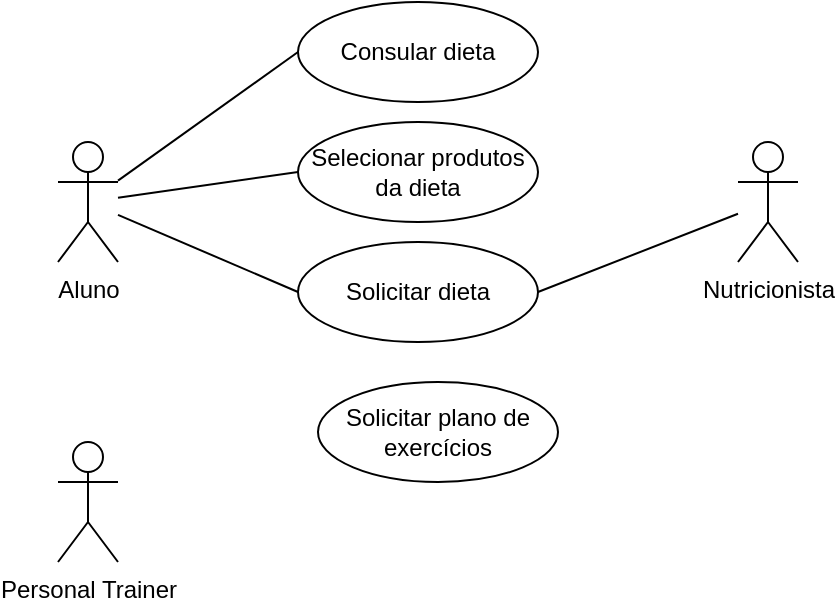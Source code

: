<mxfile version="24.0.2" type="device">
  <diagram name="Página-1" id="b0JLvSZYDRT4Mgk-a0De">
    <mxGraphModel dx="472" dy="770" grid="1" gridSize="10" guides="1" tooltips="1" connect="1" arrows="1" fold="1" page="0" pageScale="1" pageWidth="827" pageHeight="1169" math="0" shadow="0">
      <root>
        <mxCell id="0" />
        <mxCell id="1" parent="0" />
        <mxCell id="a8AoU_n1B9u0T8RcCwbD-12" value="" style="rounded=0;orthogonalLoop=1;jettySize=auto;html=1;startArrow=none;startFill=0;endArrow=none;endFill=0;entryX=0;entryY=0.5;entryDx=0;entryDy=0;" edge="1" parent="1" source="a8AoU_n1B9u0T8RcCwbD-1" target="a8AoU_n1B9u0T8RcCwbD-10">
          <mxGeometry relative="1" as="geometry" />
        </mxCell>
        <mxCell id="a8AoU_n1B9u0T8RcCwbD-13" style="rounded=0;orthogonalLoop=1;jettySize=auto;html=1;startArrow=none;startFill=0;endArrow=none;endFill=0;entryX=0;entryY=0.5;entryDx=0;entryDy=0;" edge="1" parent="1" source="a8AoU_n1B9u0T8RcCwbD-1" target="a8AoU_n1B9u0T8RcCwbD-9">
          <mxGeometry relative="1" as="geometry" />
        </mxCell>
        <mxCell id="a8AoU_n1B9u0T8RcCwbD-1" value="Aluno" style="shape=umlActor;verticalLabelPosition=bottom;verticalAlign=top;html=1;outlineConnect=0;" vertex="1" parent="1">
          <mxGeometry x="110" y="250" width="30" height="60" as="geometry" />
        </mxCell>
        <mxCell id="a8AoU_n1B9u0T8RcCwbD-15" style="rounded=0;orthogonalLoop=1;jettySize=auto;html=1;endArrow=none;endFill=0;entryX=1;entryY=0.5;entryDx=0;entryDy=0;" edge="1" parent="1" source="a8AoU_n1B9u0T8RcCwbD-2" target="a8AoU_n1B9u0T8RcCwbD-9">
          <mxGeometry relative="1" as="geometry" />
        </mxCell>
        <mxCell id="a8AoU_n1B9u0T8RcCwbD-2" value="Nutricionista" style="shape=umlActor;verticalLabelPosition=bottom;verticalAlign=top;html=1;outlineConnect=0;" vertex="1" parent="1">
          <mxGeometry x="450" y="250" width="30" height="60" as="geometry" />
        </mxCell>
        <mxCell id="a8AoU_n1B9u0T8RcCwbD-3" value="Personal Trainer" style="shape=umlActor;verticalLabelPosition=bottom;verticalAlign=top;html=1;outlineConnect=0;" vertex="1" parent="1">
          <mxGeometry x="110" y="400" width="30" height="60" as="geometry" />
        </mxCell>
        <mxCell id="a8AoU_n1B9u0T8RcCwbD-9" value="Solicitar dieta" style="ellipse;whiteSpace=wrap;html=1;" vertex="1" parent="1">
          <mxGeometry x="230" y="300" width="120" height="50" as="geometry" />
        </mxCell>
        <mxCell id="a8AoU_n1B9u0T8RcCwbD-10" value="Consular dieta" style="ellipse;whiteSpace=wrap;html=1;" vertex="1" parent="1">
          <mxGeometry x="230" y="180" width="120" height="50" as="geometry" />
        </mxCell>
        <mxCell id="a8AoU_n1B9u0T8RcCwbD-11" value="Selecionar produtos da dieta" style="ellipse;whiteSpace=wrap;html=1;" vertex="1" parent="1">
          <mxGeometry x="230" y="240" width="120" height="50" as="geometry" />
        </mxCell>
        <mxCell id="a8AoU_n1B9u0T8RcCwbD-14" style="rounded=0;orthogonalLoop=1;jettySize=auto;html=1;entryX=0;entryY=0.5;entryDx=0;entryDy=0;startArrow=none;startFill=0;endArrow=none;endFill=0;" edge="1" parent="1" source="a8AoU_n1B9u0T8RcCwbD-1" target="a8AoU_n1B9u0T8RcCwbD-11">
          <mxGeometry relative="1" as="geometry" />
        </mxCell>
        <mxCell id="a8AoU_n1B9u0T8RcCwbD-16" value="Solicitar plano de exercícios" style="ellipse;whiteSpace=wrap;html=1;" vertex="1" parent="1">
          <mxGeometry x="240" y="370" width="120" height="50" as="geometry" />
        </mxCell>
      </root>
    </mxGraphModel>
  </diagram>
</mxfile>
